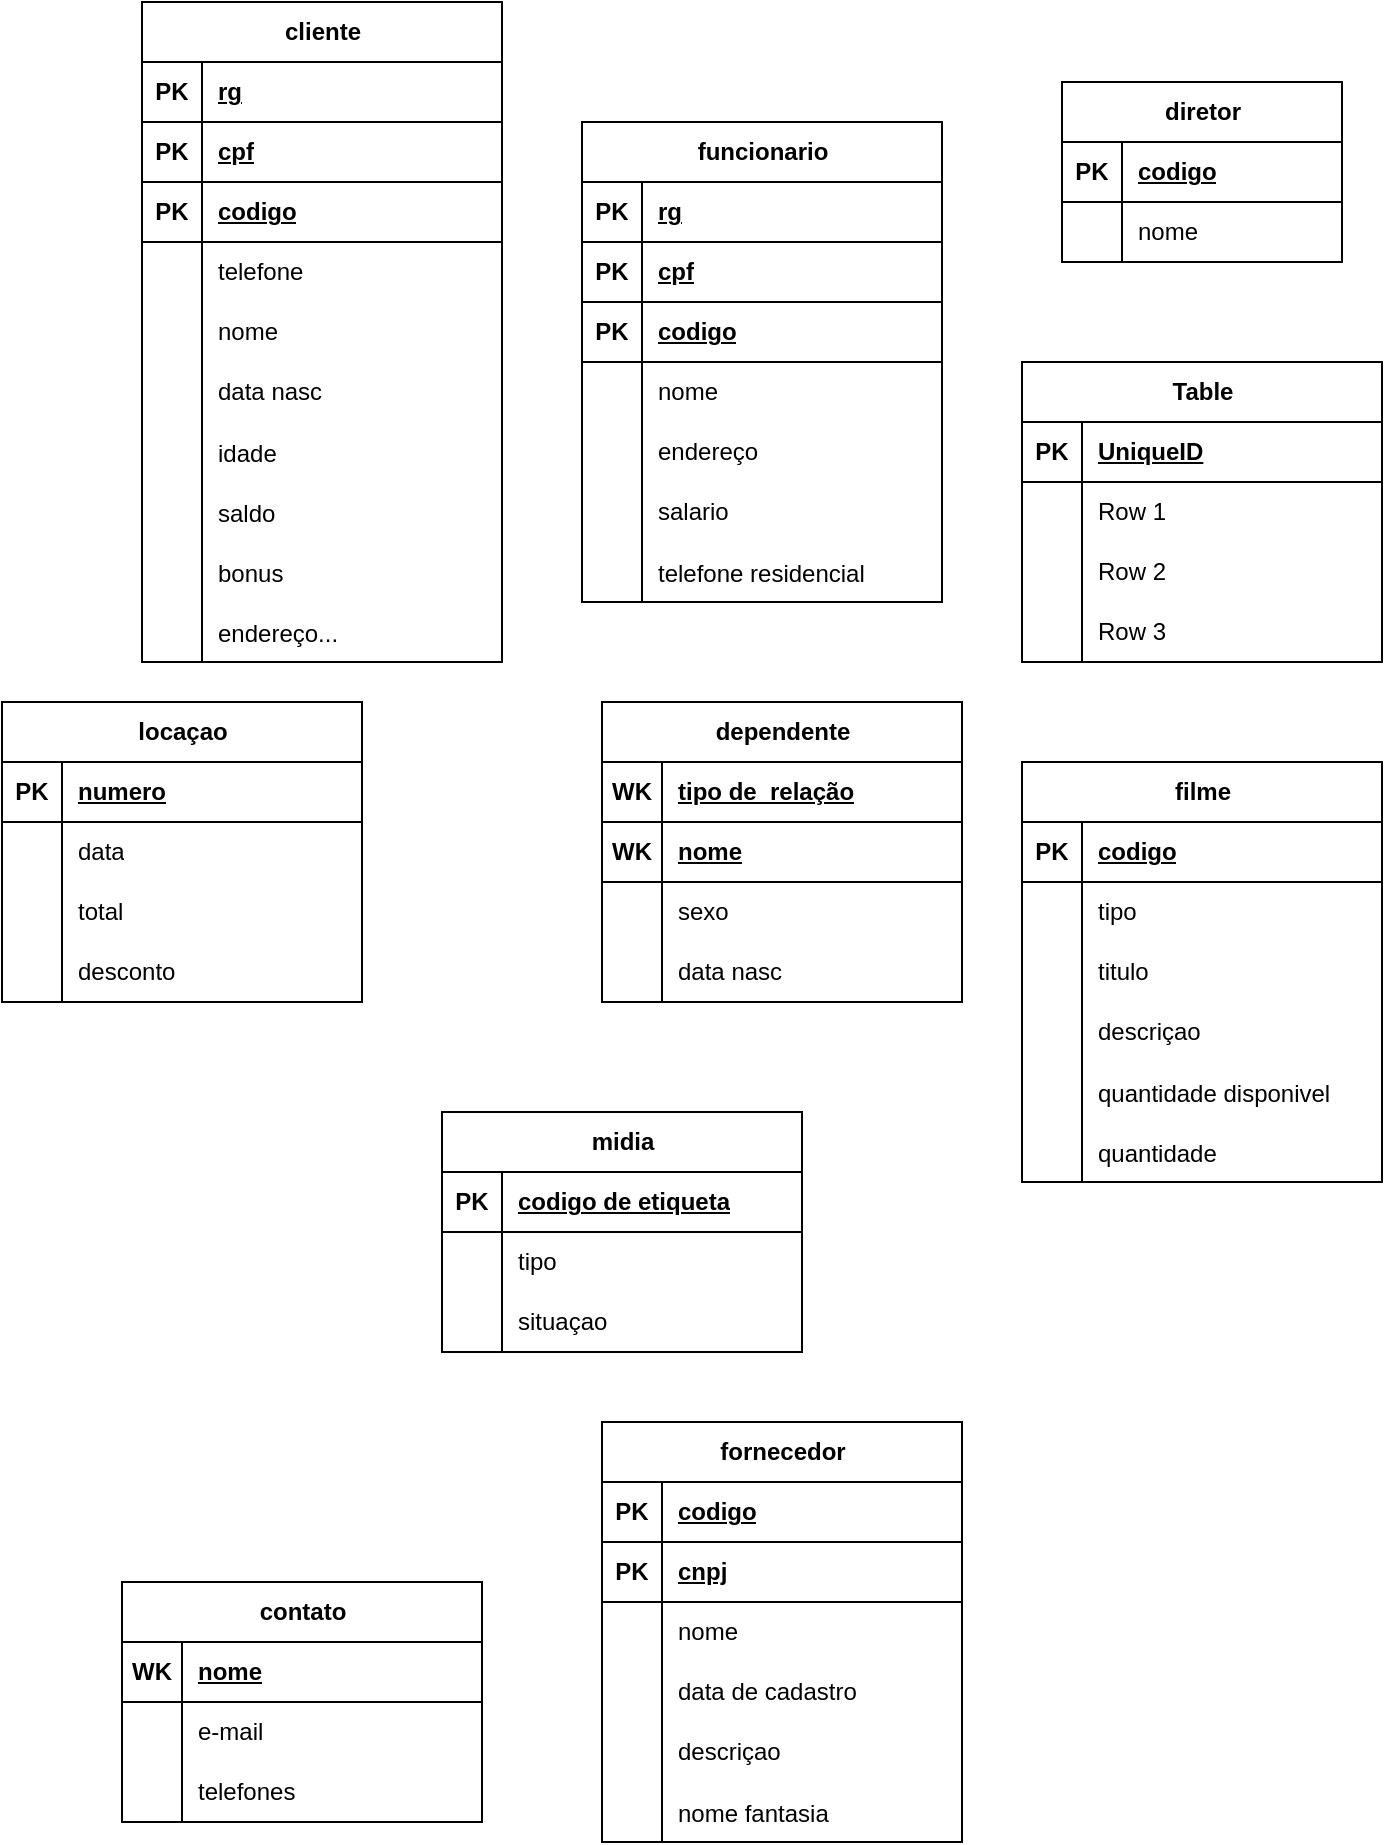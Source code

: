 <mxfile version="22.1.3" type="github">
  <diagram name="Página-1" id="WvEAQhH7m8Yq2kDxBtTd">
    <mxGraphModel dx="756" dy="455" grid="1" gridSize="10" guides="1" tooltips="1" connect="1" arrows="1" fold="1" page="1" pageScale="1" pageWidth="827" pageHeight="1169" math="0" shadow="0">
      <root>
        <mxCell id="0" />
        <mxCell id="1" parent="0" />
        <mxCell id="h92Wm3A6kgfOm-Ot5xg0-39" value="filme" style="shape=table;startSize=30;container=1;collapsible=1;childLayout=tableLayout;fixedRows=1;rowLines=0;fontStyle=1;align=center;resizeLast=1;html=1;rotation=0;" vertex="1" parent="1">
          <mxGeometry x="590" y="430" width="180" height="210" as="geometry" />
        </mxCell>
        <mxCell id="h92Wm3A6kgfOm-Ot5xg0-40" value="" style="shape=tableRow;horizontal=0;startSize=0;swimlaneHead=0;swimlaneBody=0;fillColor=none;collapsible=0;dropTarget=0;points=[[0,0.5],[1,0.5]];portConstraint=eastwest;top=0;left=0;right=0;bottom=1;" vertex="1" parent="h92Wm3A6kgfOm-Ot5xg0-39">
          <mxGeometry y="30" width="180" height="30" as="geometry" />
        </mxCell>
        <mxCell id="h92Wm3A6kgfOm-Ot5xg0-41" value="PK" style="shape=partialRectangle;connectable=0;fillColor=none;top=0;left=0;bottom=0;right=0;fontStyle=1;overflow=hidden;whiteSpace=wrap;html=1;" vertex="1" parent="h92Wm3A6kgfOm-Ot5xg0-40">
          <mxGeometry width="30" height="30" as="geometry">
            <mxRectangle width="30" height="30" as="alternateBounds" />
          </mxGeometry>
        </mxCell>
        <mxCell id="h92Wm3A6kgfOm-Ot5xg0-42" value="codigo" style="shape=partialRectangle;connectable=0;fillColor=none;top=0;left=0;bottom=0;right=0;align=left;spacingLeft=6;fontStyle=5;overflow=hidden;whiteSpace=wrap;html=1;" vertex="1" parent="h92Wm3A6kgfOm-Ot5xg0-40">
          <mxGeometry x="30" width="150" height="30" as="geometry">
            <mxRectangle width="150" height="30" as="alternateBounds" />
          </mxGeometry>
        </mxCell>
        <mxCell id="h92Wm3A6kgfOm-Ot5xg0-43" value="" style="shape=tableRow;horizontal=0;startSize=0;swimlaneHead=0;swimlaneBody=0;fillColor=none;collapsible=0;dropTarget=0;points=[[0,0.5],[1,0.5]];portConstraint=eastwest;top=0;left=0;right=0;bottom=0;" vertex="1" parent="h92Wm3A6kgfOm-Ot5xg0-39">
          <mxGeometry y="60" width="180" height="30" as="geometry" />
        </mxCell>
        <mxCell id="h92Wm3A6kgfOm-Ot5xg0-44" value="" style="shape=partialRectangle;connectable=0;fillColor=none;top=0;left=0;bottom=0;right=0;editable=1;overflow=hidden;whiteSpace=wrap;html=1;" vertex="1" parent="h92Wm3A6kgfOm-Ot5xg0-43">
          <mxGeometry width="30" height="30" as="geometry">
            <mxRectangle width="30" height="30" as="alternateBounds" />
          </mxGeometry>
        </mxCell>
        <mxCell id="h92Wm3A6kgfOm-Ot5xg0-45" value="tipo" style="shape=partialRectangle;connectable=0;fillColor=none;top=0;left=0;bottom=0;right=0;align=left;spacingLeft=6;overflow=hidden;whiteSpace=wrap;html=1;" vertex="1" parent="h92Wm3A6kgfOm-Ot5xg0-43">
          <mxGeometry x="30" width="150" height="30" as="geometry">
            <mxRectangle width="150" height="30" as="alternateBounds" />
          </mxGeometry>
        </mxCell>
        <mxCell id="h92Wm3A6kgfOm-Ot5xg0-46" value="" style="shape=tableRow;horizontal=0;startSize=0;swimlaneHead=0;swimlaneBody=0;fillColor=none;collapsible=0;dropTarget=0;points=[[0,0.5],[1,0.5]];portConstraint=eastwest;top=0;left=0;right=0;bottom=0;" vertex="1" parent="h92Wm3A6kgfOm-Ot5xg0-39">
          <mxGeometry y="90" width="180" height="30" as="geometry" />
        </mxCell>
        <mxCell id="h92Wm3A6kgfOm-Ot5xg0-47" value="" style="shape=partialRectangle;connectable=0;fillColor=none;top=0;left=0;bottom=0;right=0;editable=1;overflow=hidden;whiteSpace=wrap;html=1;" vertex="1" parent="h92Wm3A6kgfOm-Ot5xg0-46">
          <mxGeometry width="30" height="30" as="geometry">
            <mxRectangle width="30" height="30" as="alternateBounds" />
          </mxGeometry>
        </mxCell>
        <mxCell id="h92Wm3A6kgfOm-Ot5xg0-48" value="titulo" style="shape=partialRectangle;connectable=0;fillColor=none;top=0;left=0;bottom=0;right=0;align=left;spacingLeft=6;overflow=hidden;whiteSpace=wrap;html=1;" vertex="1" parent="h92Wm3A6kgfOm-Ot5xg0-46">
          <mxGeometry x="30" width="150" height="30" as="geometry">
            <mxRectangle width="150" height="30" as="alternateBounds" />
          </mxGeometry>
        </mxCell>
        <mxCell id="h92Wm3A6kgfOm-Ot5xg0-49" value="" style="shape=tableRow;horizontal=0;startSize=0;swimlaneHead=0;swimlaneBody=0;fillColor=none;collapsible=0;dropTarget=0;points=[[0,0.5],[1,0.5]];portConstraint=eastwest;top=0;left=0;right=0;bottom=0;" vertex="1" parent="h92Wm3A6kgfOm-Ot5xg0-39">
          <mxGeometry y="120" width="180" height="30" as="geometry" />
        </mxCell>
        <mxCell id="h92Wm3A6kgfOm-Ot5xg0-50" value="" style="shape=partialRectangle;connectable=0;fillColor=none;top=0;left=0;bottom=0;right=0;editable=1;overflow=hidden;whiteSpace=wrap;html=1;" vertex="1" parent="h92Wm3A6kgfOm-Ot5xg0-49">
          <mxGeometry width="30" height="30" as="geometry">
            <mxRectangle width="30" height="30" as="alternateBounds" />
          </mxGeometry>
        </mxCell>
        <mxCell id="h92Wm3A6kgfOm-Ot5xg0-51" value="descriçao" style="shape=partialRectangle;connectable=0;fillColor=none;top=0;left=0;bottom=0;right=0;align=left;spacingLeft=6;overflow=hidden;whiteSpace=wrap;html=1;" vertex="1" parent="h92Wm3A6kgfOm-Ot5xg0-49">
          <mxGeometry x="30" width="150" height="30" as="geometry">
            <mxRectangle width="150" height="30" as="alternateBounds" />
          </mxGeometry>
        </mxCell>
        <mxCell id="h92Wm3A6kgfOm-Ot5xg0-125" value="" style="shape=tableRow;horizontal=0;startSize=0;swimlaneHead=0;swimlaneBody=0;fillColor=none;collapsible=0;dropTarget=0;points=[[0,0.5],[1,0.5]];portConstraint=eastwest;top=0;left=0;right=0;bottom=0;" vertex="1" parent="h92Wm3A6kgfOm-Ot5xg0-39">
          <mxGeometry y="150" width="180" height="30" as="geometry" />
        </mxCell>
        <mxCell id="h92Wm3A6kgfOm-Ot5xg0-126" value="" style="shape=partialRectangle;connectable=0;fillColor=none;top=0;left=0;bottom=0;right=0;editable=1;overflow=hidden;" vertex="1" parent="h92Wm3A6kgfOm-Ot5xg0-125">
          <mxGeometry width="30" height="30" as="geometry">
            <mxRectangle width="30" height="30" as="alternateBounds" />
          </mxGeometry>
        </mxCell>
        <mxCell id="h92Wm3A6kgfOm-Ot5xg0-127" value="quantidade disponivel" style="shape=partialRectangle;connectable=0;fillColor=none;top=0;left=0;bottom=0;right=0;align=left;spacingLeft=6;overflow=hidden;" vertex="1" parent="h92Wm3A6kgfOm-Ot5xg0-125">
          <mxGeometry x="30" width="150" height="30" as="geometry">
            <mxRectangle width="150" height="30" as="alternateBounds" />
          </mxGeometry>
        </mxCell>
        <mxCell id="h92Wm3A6kgfOm-Ot5xg0-118" value="" style="shape=tableRow;horizontal=0;startSize=0;swimlaneHead=0;swimlaneBody=0;fillColor=none;collapsible=0;dropTarget=0;points=[[0,0.5],[1,0.5]];portConstraint=eastwest;top=0;left=0;right=0;bottom=0;" vertex="1" parent="h92Wm3A6kgfOm-Ot5xg0-39">
          <mxGeometry y="180" width="180" height="30" as="geometry" />
        </mxCell>
        <mxCell id="h92Wm3A6kgfOm-Ot5xg0-119" value="" style="shape=partialRectangle;connectable=0;fillColor=none;top=0;left=0;bottom=0;right=0;editable=1;overflow=hidden;" vertex="1" parent="h92Wm3A6kgfOm-Ot5xg0-118">
          <mxGeometry width="30" height="30" as="geometry">
            <mxRectangle width="30" height="30" as="alternateBounds" />
          </mxGeometry>
        </mxCell>
        <mxCell id="h92Wm3A6kgfOm-Ot5xg0-120" value="quantidade" style="shape=partialRectangle;connectable=0;fillColor=none;top=0;left=0;bottom=0;right=0;align=left;spacingLeft=6;overflow=hidden;" vertex="1" parent="h92Wm3A6kgfOm-Ot5xg0-118">
          <mxGeometry x="30" width="150" height="30" as="geometry">
            <mxRectangle width="150" height="30" as="alternateBounds" />
          </mxGeometry>
        </mxCell>
        <mxCell id="h92Wm3A6kgfOm-Ot5xg0-52" value="locaçao" style="shape=table;startSize=30;container=1;collapsible=1;childLayout=tableLayout;fixedRows=1;rowLines=0;fontStyle=1;align=center;resizeLast=1;html=1;" vertex="1" parent="1">
          <mxGeometry x="80" y="400" width="180" height="150" as="geometry" />
        </mxCell>
        <mxCell id="h92Wm3A6kgfOm-Ot5xg0-53" value="" style="shape=tableRow;horizontal=0;startSize=0;swimlaneHead=0;swimlaneBody=0;fillColor=none;collapsible=0;dropTarget=0;points=[[0,0.5],[1,0.5]];portConstraint=eastwest;top=0;left=0;right=0;bottom=1;" vertex="1" parent="h92Wm3A6kgfOm-Ot5xg0-52">
          <mxGeometry y="30" width="180" height="30" as="geometry" />
        </mxCell>
        <mxCell id="h92Wm3A6kgfOm-Ot5xg0-54" value="PK" style="shape=partialRectangle;connectable=0;fillColor=none;top=0;left=0;bottom=0;right=0;fontStyle=1;overflow=hidden;whiteSpace=wrap;html=1;" vertex="1" parent="h92Wm3A6kgfOm-Ot5xg0-53">
          <mxGeometry width="30" height="30" as="geometry">
            <mxRectangle width="30" height="30" as="alternateBounds" />
          </mxGeometry>
        </mxCell>
        <mxCell id="h92Wm3A6kgfOm-Ot5xg0-55" value="numero" style="shape=partialRectangle;connectable=0;fillColor=none;top=0;left=0;bottom=0;right=0;align=left;spacingLeft=6;fontStyle=5;overflow=hidden;whiteSpace=wrap;html=1;" vertex="1" parent="h92Wm3A6kgfOm-Ot5xg0-53">
          <mxGeometry x="30" width="150" height="30" as="geometry">
            <mxRectangle width="150" height="30" as="alternateBounds" />
          </mxGeometry>
        </mxCell>
        <mxCell id="h92Wm3A6kgfOm-Ot5xg0-56" value="" style="shape=tableRow;horizontal=0;startSize=0;swimlaneHead=0;swimlaneBody=0;fillColor=none;collapsible=0;dropTarget=0;points=[[0,0.5],[1,0.5]];portConstraint=eastwest;top=0;left=0;right=0;bottom=0;" vertex="1" parent="h92Wm3A6kgfOm-Ot5xg0-52">
          <mxGeometry y="60" width="180" height="30" as="geometry" />
        </mxCell>
        <mxCell id="h92Wm3A6kgfOm-Ot5xg0-57" value="" style="shape=partialRectangle;connectable=0;fillColor=none;top=0;left=0;bottom=0;right=0;editable=1;overflow=hidden;whiteSpace=wrap;html=1;" vertex="1" parent="h92Wm3A6kgfOm-Ot5xg0-56">
          <mxGeometry width="30" height="30" as="geometry">
            <mxRectangle width="30" height="30" as="alternateBounds" />
          </mxGeometry>
        </mxCell>
        <mxCell id="h92Wm3A6kgfOm-Ot5xg0-58" value="data" style="shape=partialRectangle;connectable=0;fillColor=none;top=0;left=0;bottom=0;right=0;align=left;spacingLeft=6;overflow=hidden;whiteSpace=wrap;html=1;" vertex="1" parent="h92Wm3A6kgfOm-Ot5xg0-56">
          <mxGeometry x="30" width="150" height="30" as="geometry">
            <mxRectangle width="150" height="30" as="alternateBounds" />
          </mxGeometry>
        </mxCell>
        <mxCell id="h92Wm3A6kgfOm-Ot5xg0-59" value="" style="shape=tableRow;horizontal=0;startSize=0;swimlaneHead=0;swimlaneBody=0;fillColor=none;collapsible=0;dropTarget=0;points=[[0,0.5],[1,0.5]];portConstraint=eastwest;top=0;left=0;right=0;bottom=0;" vertex="1" parent="h92Wm3A6kgfOm-Ot5xg0-52">
          <mxGeometry y="90" width="180" height="30" as="geometry" />
        </mxCell>
        <mxCell id="h92Wm3A6kgfOm-Ot5xg0-60" value="" style="shape=partialRectangle;connectable=0;fillColor=none;top=0;left=0;bottom=0;right=0;editable=1;overflow=hidden;whiteSpace=wrap;html=1;" vertex="1" parent="h92Wm3A6kgfOm-Ot5xg0-59">
          <mxGeometry width="30" height="30" as="geometry">
            <mxRectangle width="30" height="30" as="alternateBounds" />
          </mxGeometry>
        </mxCell>
        <mxCell id="h92Wm3A6kgfOm-Ot5xg0-61" value="total" style="shape=partialRectangle;connectable=0;fillColor=none;top=0;left=0;bottom=0;right=0;align=left;spacingLeft=6;overflow=hidden;whiteSpace=wrap;html=1;" vertex="1" parent="h92Wm3A6kgfOm-Ot5xg0-59">
          <mxGeometry x="30" width="150" height="30" as="geometry">
            <mxRectangle width="150" height="30" as="alternateBounds" />
          </mxGeometry>
        </mxCell>
        <mxCell id="h92Wm3A6kgfOm-Ot5xg0-62" value="" style="shape=tableRow;horizontal=0;startSize=0;swimlaneHead=0;swimlaneBody=0;fillColor=none;collapsible=0;dropTarget=0;points=[[0,0.5],[1,0.5]];portConstraint=eastwest;top=0;left=0;right=0;bottom=0;" vertex="1" parent="h92Wm3A6kgfOm-Ot5xg0-52">
          <mxGeometry y="120" width="180" height="30" as="geometry" />
        </mxCell>
        <mxCell id="h92Wm3A6kgfOm-Ot5xg0-63" value="" style="shape=partialRectangle;connectable=0;fillColor=none;top=0;left=0;bottom=0;right=0;editable=1;overflow=hidden;whiteSpace=wrap;html=1;" vertex="1" parent="h92Wm3A6kgfOm-Ot5xg0-62">
          <mxGeometry width="30" height="30" as="geometry">
            <mxRectangle width="30" height="30" as="alternateBounds" />
          </mxGeometry>
        </mxCell>
        <mxCell id="h92Wm3A6kgfOm-Ot5xg0-64" value="desconto" style="shape=partialRectangle;connectable=0;fillColor=none;top=0;left=0;bottom=0;right=0;align=left;spacingLeft=6;overflow=hidden;whiteSpace=wrap;html=1;" vertex="1" parent="h92Wm3A6kgfOm-Ot5xg0-62">
          <mxGeometry x="30" width="150" height="30" as="geometry">
            <mxRectangle width="150" height="30" as="alternateBounds" />
          </mxGeometry>
        </mxCell>
        <mxCell id="h92Wm3A6kgfOm-Ot5xg0-78" value="midia" style="shape=table;startSize=30;container=1;collapsible=1;childLayout=tableLayout;fixedRows=1;rowLines=0;fontStyle=1;align=center;resizeLast=1;html=1;" vertex="1" parent="1">
          <mxGeometry x="300" y="605" width="180" height="120" as="geometry" />
        </mxCell>
        <mxCell id="h92Wm3A6kgfOm-Ot5xg0-79" value="" style="shape=tableRow;horizontal=0;startSize=0;swimlaneHead=0;swimlaneBody=0;fillColor=none;collapsible=0;dropTarget=0;points=[[0,0.5],[1,0.5]];portConstraint=eastwest;top=0;left=0;right=0;bottom=1;" vertex="1" parent="h92Wm3A6kgfOm-Ot5xg0-78">
          <mxGeometry y="30" width="180" height="30" as="geometry" />
        </mxCell>
        <mxCell id="h92Wm3A6kgfOm-Ot5xg0-80" value="PK" style="shape=partialRectangle;connectable=0;fillColor=none;top=0;left=0;bottom=0;right=0;fontStyle=1;overflow=hidden;whiteSpace=wrap;html=1;" vertex="1" parent="h92Wm3A6kgfOm-Ot5xg0-79">
          <mxGeometry width="30" height="30" as="geometry">
            <mxRectangle width="30" height="30" as="alternateBounds" />
          </mxGeometry>
        </mxCell>
        <mxCell id="h92Wm3A6kgfOm-Ot5xg0-81" value="codigo de etiqueta" style="shape=partialRectangle;connectable=0;fillColor=none;top=0;left=0;bottom=0;right=0;align=left;spacingLeft=6;fontStyle=5;overflow=hidden;whiteSpace=wrap;html=1;" vertex="1" parent="h92Wm3A6kgfOm-Ot5xg0-79">
          <mxGeometry x="30" width="150" height="30" as="geometry">
            <mxRectangle width="150" height="30" as="alternateBounds" />
          </mxGeometry>
        </mxCell>
        <mxCell id="h92Wm3A6kgfOm-Ot5xg0-82" value="" style="shape=tableRow;horizontal=0;startSize=0;swimlaneHead=0;swimlaneBody=0;fillColor=none;collapsible=0;dropTarget=0;points=[[0,0.5],[1,0.5]];portConstraint=eastwest;top=0;left=0;right=0;bottom=0;" vertex="1" parent="h92Wm3A6kgfOm-Ot5xg0-78">
          <mxGeometry y="60" width="180" height="30" as="geometry" />
        </mxCell>
        <mxCell id="h92Wm3A6kgfOm-Ot5xg0-83" value="" style="shape=partialRectangle;connectable=0;fillColor=none;top=0;left=0;bottom=0;right=0;editable=1;overflow=hidden;whiteSpace=wrap;html=1;" vertex="1" parent="h92Wm3A6kgfOm-Ot5xg0-82">
          <mxGeometry width="30" height="30" as="geometry">
            <mxRectangle width="30" height="30" as="alternateBounds" />
          </mxGeometry>
        </mxCell>
        <mxCell id="h92Wm3A6kgfOm-Ot5xg0-84" value="tipo" style="shape=partialRectangle;connectable=0;fillColor=none;top=0;left=0;bottom=0;right=0;align=left;spacingLeft=6;overflow=hidden;whiteSpace=wrap;html=1;" vertex="1" parent="h92Wm3A6kgfOm-Ot5xg0-82">
          <mxGeometry x="30" width="150" height="30" as="geometry">
            <mxRectangle width="150" height="30" as="alternateBounds" />
          </mxGeometry>
        </mxCell>
        <mxCell id="h92Wm3A6kgfOm-Ot5xg0-85" value="" style="shape=tableRow;horizontal=0;startSize=0;swimlaneHead=0;swimlaneBody=0;fillColor=none;collapsible=0;dropTarget=0;points=[[0,0.5],[1,0.5]];portConstraint=eastwest;top=0;left=0;right=0;bottom=0;" vertex="1" parent="h92Wm3A6kgfOm-Ot5xg0-78">
          <mxGeometry y="90" width="180" height="30" as="geometry" />
        </mxCell>
        <mxCell id="h92Wm3A6kgfOm-Ot5xg0-86" value="" style="shape=partialRectangle;connectable=0;fillColor=none;top=0;left=0;bottom=0;right=0;editable=1;overflow=hidden;whiteSpace=wrap;html=1;" vertex="1" parent="h92Wm3A6kgfOm-Ot5xg0-85">
          <mxGeometry width="30" height="30" as="geometry">
            <mxRectangle width="30" height="30" as="alternateBounds" />
          </mxGeometry>
        </mxCell>
        <mxCell id="h92Wm3A6kgfOm-Ot5xg0-87" value="situaçao" style="shape=partialRectangle;connectable=0;fillColor=none;top=0;left=0;bottom=0;right=0;align=left;spacingLeft=6;overflow=hidden;whiteSpace=wrap;html=1;" vertex="1" parent="h92Wm3A6kgfOm-Ot5xg0-85">
          <mxGeometry x="30" width="150" height="30" as="geometry">
            <mxRectangle width="150" height="30" as="alternateBounds" />
          </mxGeometry>
        </mxCell>
        <mxCell id="h92Wm3A6kgfOm-Ot5xg0-65" value="diretor" style="shape=table;startSize=30;container=1;collapsible=1;childLayout=tableLayout;fixedRows=1;rowLines=0;fontStyle=1;align=center;resizeLast=1;html=1;" vertex="1" parent="1">
          <mxGeometry x="610" y="90" width="140" height="90" as="geometry" />
        </mxCell>
        <mxCell id="h92Wm3A6kgfOm-Ot5xg0-66" value="" style="shape=tableRow;horizontal=0;startSize=0;swimlaneHead=0;swimlaneBody=0;fillColor=none;collapsible=0;dropTarget=0;points=[[0,0.5],[1,0.5]];portConstraint=eastwest;top=0;left=0;right=0;bottom=1;" vertex="1" parent="h92Wm3A6kgfOm-Ot5xg0-65">
          <mxGeometry y="30" width="140" height="30" as="geometry" />
        </mxCell>
        <mxCell id="h92Wm3A6kgfOm-Ot5xg0-67" value="PK" style="shape=partialRectangle;connectable=0;fillColor=none;top=0;left=0;bottom=0;right=0;fontStyle=1;overflow=hidden;whiteSpace=wrap;html=1;" vertex="1" parent="h92Wm3A6kgfOm-Ot5xg0-66">
          <mxGeometry width="30" height="30" as="geometry">
            <mxRectangle width="30" height="30" as="alternateBounds" />
          </mxGeometry>
        </mxCell>
        <mxCell id="h92Wm3A6kgfOm-Ot5xg0-68" value="codigo" style="shape=partialRectangle;connectable=0;fillColor=none;top=0;left=0;bottom=0;right=0;align=left;spacingLeft=6;fontStyle=5;overflow=hidden;whiteSpace=wrap;html=1;" vertex="1" parent="h92Wm3A6kgfOm-Ot5xg0-66">
          <mxGeometry x="30" width="110" height="30" as="geometry">
            <mxRectangle width="110" height="30" as="alternateBounds" />
          </mxGeometry>
        </mxCell>
        <mxCell id="h92Wm3A6kgfOm-Ot5xg0-69" value="" style="shape=tableRow;horizontal=0;startSize=0;swimlaneHead=0;swimlaneBody=0;fillColor=none;collapsible=0;dropTarget=0;points=[[0,0.5],[1,0.5]];portConstraint=eastwest;top=0;left=0;right=0;bottom=0;" vertex="1" parent="h92Wm3A6kgfOm-Ot5xg0-65">
          <mxGeometry y="60" width="140" height="30" as="geometry" />
        </mxCell>
        <mxCell id="h92Wm3A6kgfOm-Ot5xg0-70" value="" style="shape=partialRectangle;connectable=0;fillColor=none;top=0;left=0;bottom=0;right=0;editable=1;overflow=hidden;whiteSpace=wrap;html=1;" vertex="1" parent="h92Wm3A6kgfOm-Ot5xg0-69">
          <mxGeometry width="30" height="30" as="geometry">
            <mxRectangle width="30" height="30" as="alternateBounds" />
          </mxGeometry>
        </mxCell>
        <mxCell id="h92Wm3A6kgfOm-Ot5xg0-71" value="nome" style="shape=partialRectangle;connectable=0;fillColor=none;top=0;left=0;bottom=0;right=0;align=left;spacingLeft=6;overflow=hidden;whiteSpace=wrap;html=1;" vertex="1" parent="h92Wm3A6kgfOm-Ot5xg0-69">
          <mxGeometry x="30" width="110" height="30" as="geometry">
            <mxRectangle width="110" height="30" as="alternateBounds" />
          </mxGeometry>
        </mxCell>
        <mxCell id="h92Wm3A6kgfOm-Ot5xg0-91" value="" style="shape=tableRow;horizontal=0;startSize=0;swimlaneHead=0;swimlaneBody=0;fillColor=none;collapsible=0;dropTarget=0;points=[[0,0.5],[1,0.5]];portConstraint=eastwest;top=0;left=0;right=0;bottom=0;" vertex="1" parent="1">
          <mxGeometry x="424" y="620" width="180" height="30" as="geometry" />
        </mxCell>
        <mxCell id="h92Wm3A6kgfOm-Ot5xg0-92" value="" style="shape=partialRectangle;connectable=0;fillColor=none;top=0;left=0;bottom=0;right=0;editable=1;overflow=hidden;whiteSpace=wrap;html=1;" vertex="1" parent="h92Wm3A6kgfOm-Ot5xg0-91">
          <mxGeometry width="30" height="30" as="geometry">
            <mxRectangle width="30" height="30" as="alternateBounds" />
          </mxGeometry>
        </mxCell>
        <mxCell id="h92Wm3A6kgfOm-Ot5xg0-94" value="" style="shape=tableRow;horizontal=0;startSize=0;swimlaneHead=0;swimlaneBody=0;fillColor=none;collapsible=0;dropTarget=0;points=[[0,0.5],[1,0.5]];portConstraint=eastwest;top=0;left=0;right=0;bottom=0;" vertex="1" parent="1">
          <mxGeometry x="400" y="660" width="180" height="30" as="geometry" />
        </mxCell>
        <mxCell id="h92Wm3A6kgfOm-Ot5xg0-111" value="" style="shape=tableRow;horizontal=0;startSize=0;swimlaneHead=0;swimlaneBody=0;fillColor=none;collapsible=0;dropTarget=0;points=[[0,0.5],[1,0.5]];portConstraint=eastwest;top=0;left=0;right=0;bottom=0;" vertex="1" parent="1">
          <mxGeometry x="390" y="650" width="180" height="30" as="geometry" />
        </mxCell>
        <mxCell id="h92Wm3A6kgfOm-Ot5xg0-128" value="cliente" style="shape=table;startSize=30;container=1;collapsible=1;childLayout=tableLayout;fixedRows=1;rowLines=0;fontStyle=1;align=center;resizeLast=1;html=1;" vertex="1" parent="1">
          <mxGeometry x="150" y="50" width="180" height="330" as="geometry" />
        </mxCell>
        <mxCell id="h92Wm3A6kgfOm-Ot5xg0-129" value="" style="shape=tableRow;horizontal=0;startSize=0;swimlaneHead=0;swimlaneBody=0;fillColor=none;collapsible=0;dropTarget=0;points=[[0,0.5],[1,0.5]];portConstraint=eastwest;top=0;left=0;right=0;bottom=1;" vertex="1" parent="h92Wm3A6kgfOm-Ot5xg0-128">
          <mxGeometry y="30" width="180" height="30" as="geometry" />
        </mxCell>
        <mxCell id="h92Wm3A6kgfOm-Ot5xg0-130" value="PK" style="shape=partialRectangle;connectable=0;fillColor=none;top=0;left=0;bottom=0;right=0;fontStyle=1;overflow=hidden;whiteSpace=wrap;html=1;" vertex="1" parent="h92Wm3A6kgfOm-Ot5xg0-129">
          <mxGeometry width="30" height="30" as="geometry">
            <mxRectangle width="30" height="30" as="alternateBounds" />
          </mxGeometry>
        </mxCell>
        <mxCell id="h92Wm3A6kgfOm-Ot5xg0-131" value="rg" style="shape=partialRectangle;connectable=0;fillColor=none;top=0;left=0;bottom=0;right=0;align=left;spacingLeft=6;fontStyle=5;overflow=hidden;whiteSpace=wrap;html=1;" vertex="1" parent="h92Wm3A6kgfOm-Ot5xg0-129">
          <mxGeometry x="30" width="150" height="30" as="geometry">
            <mxRectangle width="150" height="30" as="alternateBounds" />
          </mxGeometry>
        </mxCell>
        <mxCell id="h92Wm3A6kgfOm-Ot5xg0-142" value="" style="shape=tableRow;horizontal=0;startSize=0;swimlaneHead=0;swimlaneBody=0;fillColor=none;collapsible=0;dropTarget=0;points=[[0,0.5],[1,0.5]];portConstraint=eastwest;top=0;left=0;right=0;bottom=1;" vertex="1" parent="h92Wm3A6kgfOm-Ot5xg0-128">
          <mxGeometry y="60" width="180" height="30" as="geometry" />
        </mxCell>
        <mxCell id="h92Wm3A6kgfOm-Ot5xg0-143" value="PK" style="shape=partialRectangle;connectable=0;fillColor=none;top=0;left=0;bottom=0;right=0;fontStyle=1;overflow=hidden;whiteSpace=wrap;html=1;" vertex="1" parent="h92Wm3A6kgfOm-Ot5xg0-142">
          <mxGeometry width="30" height="30" as="geometry">
            <mxRectangle width="30" height="30" as="alternateBounds" />
          </mxGeometry>
        </mxCell>
        <mxCell id="h92Wm3A6kgfOm-Ot5xg0-144" value="cpf" style="shape=partialRectangle;connectable=0;fillColor=none;top=0;left=0;bottom=0;right=0;align=left;spacingLeft=6;fontStyle=5;overflow=hidden;whiteSpace=wrap;html=1;" vertex="1" parent="h92Wm3A6kgfOm-Ot5xg0-142">
          <mxGeometry x="30" width="150" height="30" as="geometry">
            <mxRectangle width="150" height="30" as="alternateBounds" />
          </mxGeometry>
        </mxCell>
        <mxCell id="h92Wm3A6kgfOm-Ot5xg0-146" value="" style="shape=tableRow;horizontal=0;startSize=0;swimlaneHead=0;swimlaneBody=0;fillColor=none;collapsible=0;dropTarget=0;points=[[0,0.5],[1,0.5]];portConstraint=eastwest;top=0;left=0;right=0;bottom=1;" vertex="1" parent="h92Wm3A6kgfOm-Ot5xg0-128">
          <mxGeometry y="90" width="180" height="30" as="geometry" />
        </mxCell>
        <mxCell id="h92Wm3A6kgfOm-Ot5xg0-147" value="PK" style="shape=partialRectangle;connectable=0;fillColor=none;top=0;left=0;bottom=0;right=0;fontStyle=1;overflow=hidden;whiteSpace=wrap;html=1;" vertex="1" parent="h92Wm3A6kgfOm-Ot5xg0-146">
          <mxGeometry width="30" height="30" as="geometry">
            <mxRectangle width="30" height="30" as="alternateBounds" />
          </mxGeometry>
        </mxCell>
        <mxCell id="h92Wm3A6kgfOm-Ot5xg0-148" value="codigo" style="shape=partialRectangle;connectable=0;fillColor=none;top=0;left=0;bottom=0;right=0;align=left;spacingLeft=6;fontStyle=5;overflow=hidden;whiteSpace=wrap;html=1;" vertex="1" parent="h92Wm3A6kgfOm-Ot5xg0-146">
          <mxGeometry x="30" width="150" height="30" as="geometry">
            <mxRectangle width="150" height="30" as="alternateBounds" />
          </mxGeometry>
        </mxCell>
        <mxCell id="h92Wm3A6kgfOm-Ot5xg0-132" value="" style="shape=tableRow;horizontal=0;startSize=0;swimlaneHead=0;swimlaneBody=0;fillColor=none;collapsible=0;dropTarget=0;points=[[0,0.5],[1,0.5]];portConstraint=eastwest;top=0;left=0;right=0;bottom=0;" vertex="1" parent="h92Wm3A6kgfOm-Ot5xg0-128">
          <mxGeometry y="120" width="180" height="30" as="geometry" />
        </mxCell>
        <mxCell id="h92Wm3A6kgfOm-Ot5xg0-133" value="" style="shape=partialRectangle;connectable=0;fillColor=none;top=0;left=0;bottom=0;right=0;editable=1;overflow=hidden;whiteSpace=wrap;html=1;" vertex="1" parent="h92Wm3A6kgfOm-Ot5xg0-132">
          <mxGeometry width="30" height="30" as="geometry">
            <mxRectangle width="30" height="30" as="alternateBounds" />
          </mxGeometry>
        </mxCell>
        <mxCell id="h92Wm3A6kgfOm-Ot5xg0-134" value="telefone" style="shape=partialRectangle;connectable=0;fillColor=none;top=0;left=0;bottom=0;right=0;align=left;spacingLeft=6;overflow=hidden;whiteSpace=wrap;html=1;" vertex="1" parent="h92Wm3A6kgfOm-Ot5xg0-132">
          <mxGeometry x="30" width="150" height="30" as="geometry">
            <mxRectangle width="150" height="30" as="alternateBounds" />
          </mxGeometry>
        </mxCell>
        <mxCell id="h92Wm3A6kgfOm-Ot5xg0-135" value="" style="shape=tableRow;horizontal=0;startSize=0;swimlaneHead=0;swimlaneBody=0;fillColor=none;collapsible=0;dropTarget=0;points=[[0,0.5],[1,0.5]];portConstraint=eastwest;top=0;left=0;right=0;bottom=0;" vertex="1" parent="h92Wm3A6kgfOm-Ot5xg0-128">
          <mxGeometry y="150" width="180" height="30" as="geometry" />
        </mxCell>
        <mxCell id="h92Wm3A6kgfOm-Ot5xg0-136" value="" style="shape=partialRectangle;connectable=0;fillColor=none;top=0;left=0;bottom=0;right=0;editable=1;overflow=hidden;whiteSpace=wrap;html=1;" vertex="1" parent="h92Wm3A6kgfOm-Ot5xg0-135">
          <mxGeometry width="30" height="30" as="geometry">
            <mxRectangle width="30" height="30" as="alternateBounds" />
          </mxGeometry>
        </mxCell>
        <mxCell id="h92Wm3A6kgfOm-Ot5xg0-137" value="nome" style="shape=partialRectangle;connectable=0;fillColor=none;top=0;left=0;bottom=0;right=0;align=left;spacingLeft=6;overflow=hidden;whiteSpace=wrap;html=1;" vertex="1" parent="h92Wm3A6kgfOm-Ot5xg0-135">
          <mxGeometry x="30" width="150" height="30" as="geometry">
            <mxRectangle width="150" height="30" as="alternateBounds" />
          </mxGeometry>
        </mxCell>
        <mxCell id="h92Wm3A6kgfOm-Ot5xg0-138" value="" style="shape=tableRow;horizontal=0;startSize=0;swimlaneHead=0;swimlaneBody=0;fillColor=none;collapsible=0;dropTarget=0;points=[[0,0.5],[1,0.5]];portConstraint=eastwest;top=0;left=0;right=0;bottom=0;" vertex="1" parent="h92Wm3A6kgfOm-Ot5xg0-128">
          <mxGeometry y="180" width="180" height="30" as="geometry" />
        </mxCell>
        <mxCell id="h92Wm3A6kgfOm-Ot5xg0-139" value="" style="shape=partialRectangle;connectable=0;fillColor=none;top=0;left=0;bottom=0;right=0;editable=1;overflow=hidden;whiteSpace=wrap;html=1;" vertex="1" parent="h92Wm3A6kgfOm-Ot5xg0-138">
          <mxGeometry width="30" height="30" as="geometry">
            <mxRectangle width="30" height="30" as="alternateBounds" />
          </mxGeometry>
        </mxCell>
        <mxCell id="h92Wm3A6kgfOm-Ot5xg0-140" value="data nasc" style="shape=partialRectangle;connectable=0;fillColor=none;top=0;left=0;bottom=0;right=0;align=left;spacingLeft=6;overflow=hidden;whiteSpace=wrap;html=1;" vertex="1" parent="h92Wm3A6kgfOm-Ot5xg0-138">
          <mxGeometry x="30" width="150" height="30" as="geometry">
            <mxRectangle width="150" height="30" as="alternateBounds" />
          </mxGeometry>
        </mxCell>
        <mxCell id="h92Wm3A6kgfOm-Ot5xg0-150" value="" style="shape=tableRow;horizontal=0;startSize=0;swimlaneHead=0;swimlaneBody=0;fillColor=none;collapsible=0;dropTarget=0;points=[[0,0.5],[1,0.5]];portConstraint=eastwest;top=0;left=0;right=0;bottom=0;" vertex="1" parent="h92Wm3A6kgfOm-Ot5xg0-128">
          <mxGeometry y="210" width="180" height="30" as="geometry" />
        </mxCell>
        <mxCell id="h92Wm3A6kgfOm-Ot5xg0-151" value="" style="shape=partialRectangle;connectable=0;fillColor=none;top=0;left=0;bottom=0;right=0;editable=1;overflow=hidden;" vertex="1" parent="h92Wm3A6kgfOm-Ot5xg0-150">
          <mxGeometry width="30" height="30" as="geometry">
            <mxRectangle width="30" height="30" as="alternateBounds" />
          </mxGeometry>
        </mxCell>
        <mxCell id="h92Wm3A6kgfOm-Ot5xg0-152" value="idade" style="shape=partialRectangle;connectable=0;fillColor=none;top=0;left=0;bottom=0;right=0;align=left;spacingLeft=6;overflow=hidden;" vertex="1" parent="h92Wm3A6kgfOm-Ot5xg0-150">
          <mxGeometry x="30" width="150" height="30" as="geometry">
            <mxRectangle width="150" height="30" as="alternateBounds" />
          </mxGeometry>
        </mxCell>
        <mxCell id="h92Wm3A6kgfOm-Ot5xg0-158" value="" style="shape=tableRow;horizontal=0;startSize=0;swimlaneHead=0;swimlaneBody=0;fillColor=none;collapsible=0;dropTarget=0;points=[[0,0.5],[1,0.5]];portConstraint=eastwest;top=0;left=0;right=0;bottom=0;" vertex="1" parent="h92Wm3A6kgfOm-Ot5xg0-128">
          <mxGeometry y="240" width="180" height="30" as="geometry" />
        </mxCell>
        <mxCell id="h92Wm3A6kgfOm-Ot5xg0-159" value="" style="shape=partialRectangle;connectable=0;fillColor=none;top=0;left=0;bottom=0;right=0;editable=1;overflow=hidden;" vertex="1" parent="h92Wm3A6kgfOm-Ot5xg0-158">
          <mxGeometry width="30" height="30" as="geometry">
            <mxRectangle width="30" height="30" as="alternateBounds" />
          </mxGeometry>
        </mxCell>
        <mxCell id="h92Wm3A6kgfOm-Ot5xg0-160" value="saldo" style="shape=partialRectangle;connectable=0;fillColor=none;top=0;left=0;bottom=0;right=0;align=left;spacingLeft=6;overflow=hidden;" vertex="1" parent="h92Wm3A6kgfOm-Ot5xg0-158">
          <mxGeometry x="30" width="150" height="30" as="geometry">
            <mxRectangle width="150" height="30" as="alternateBounds" />
          </mxGeometry>
        </mxCell>
        <mxCell id="h92Wm3A6kgfOm-Ot5xg0-154" value="" style="shape=tableRow;horizontal=0;startSize=0;swimlaneHead=0;swimlaneBody=0;fillColor=none;collapsible=0;dropTarget=0;points=[[0,0.5],[1,0.5]];portConstraint=eastwest;top=0;left=0;right=0;bottom=0;" vertex="1" parent="h92Wm3A6kgfOm-Ot5xg0-128">
          <mxGeometry y="270" width="180" height="30" as="geometry" />
        </mxCell>
        <mxCell id="h92Wm3A6kgfOm-Ot5xg0-155" value="" style="shape=partialRectangle;connectable=0;fillColor=none;top=0;left=0;bottom=0;right=0;editable=1;overflow=hidden;" vertex="1" parent="h92Wm3A6kgfOm-Ot5xg0-154">
          <mxGeometry width="30" height="30" as="geometry">
            <mxRectangle width="30" height="30" as="alternateBounds" />
          </mxGeometry>
        </mxCell>
        <mxCell id="h92Wm3A6kgfOm-Ot5xg0-156" value="bonus" style="shape=partialRectangle;connectable=0;fillColor=none;top=0;left=0;bottom=0;right=0;align=left;spacingLeft=6;overflow=hidden;" vertex="1" parent="h92Wm3A6kgfOm-Ot5xg0-154">
          <mxGeometry x="30" width="150" height="30" as="geometry">
            <mxRectangle width="150" height="30" as="alternateBounds" />
          </mxGeometry>
        </mxCell>
        <mxCell id="h92Wm3A6kgfOm-Ot5xg0-162" value="" style="shape=tableRow;horizontal=0;startSize=0;swimlaneHead=0;swimlaneBody=0;fillColor=none;collapsible=0;dropTarget=0;points=[[0,0.5],[1,0.5]];portConstraint=eastwest;top=0;left=0;right=0;bottom=0;" vertex="1" parent="h92Wm3A6kgfOm-Ot5xg0-128">
          <mxGeometry y="300" width="180" height="30" as="geometry" />
        </mxCell>
        <mxCell id="h92Wm3A6kgfOm-Ot5xg0-163" value="" style="shape=partialRectangle;connectable=0;fillColor=none;top=0;left=0;bottom=0;right=0;editable=1;overflow=hidden;" vertex="1" parent="h92Wm3A6kgfOm-Ot5xg0-162">
          <mxGeometry width="30" height="30" as="geometry">
            <mxRectangle width="30" height="30" as="alternateBounds" />
          </mxGeometry>
        </mxCell>
        <mxCell id="h92Wm3A6kgfOm-Ot5xg0-164" value="endereço..." style="shape=partialRectangle;connectable=0;fillColor=none;top=0;left=0;bottom=0;right=0;align=left;spacingLeft=6;overflow=hidden;" vertex="1" parent="h92Wm3A6kgfOm-Ot5xg0-162">
          <mxGeometry x="30" width="150" height="30" as="geometry">
            <mxRectangle width="150" height="30" as="alternateBounds" />
          </mxGeometry>
        </mxCell>
        <mxCell id="h92Wm3A6kgfOm-Ot5xg0-255" value="dependente" style="shape=table;startSize=30;container=1;collapsible=1;childLayout=tableLayout;fixedRows=1;rowLines=0;fontStyle=1;align=center;resizeLast=1;html=1;" vertex="1" parent="1">
          <mxGeometry x="380" y="400" width="180" height="150" as="geometry" />
        </mxCell>
        <mxCell id="h92Wm3A6kgfOm-Ot5xg0-256" value="" style="shape=tableRow;horizontal=0;startSize=0;swimlaneHead=0;swimlaneBody=0;fillColor=none;collapsible=0;dropTarget=0;points=[[0,0.5],[1,0.5]];portConstraint=eastwest;top=0;left=0;right=0;bottom=1;" vertex="1" parent="h92Wm3A6kgfOm-Ot5xg0-255">
          <mxGeometry y="30" width="180" height="30" as="geometry" />
        </mxCell>
        <mxCell id="h92Wm3A6kgfOm-Ot5xg0-257" value="WK" style="shape=partialRectangle;connectable=0;fillColor=none;top=0;left=0;bottom=0;right=0;fontStyle=1;overflow=hidden;whiteSpace=wrap;html=1;" vertex="1" parent="h92Wm3A6kgfOm-Ot5xg0-256">
          <mxGeometry width="30" height="30" as="geometry">
            <mxRectangle width="30" height="30" as="alternateBounds" />
          </mxGeometry>
        </mxCell>
        <mxCell id="h92Wm3A6kgfOm-Ot5xg0-258" value="tipo de&amp;nbsp; relação" style="shape=partialRectangle;connectable=0;fillColor=none;top=0;left=0;bottom=0;right=0;align=left;spacingLeft=6;fontStyle=5;overflow=hidden;whiteSpace=wrap;html=1;" vertex="1" parent="h92Wm3A6kgfOm-Ot5xg0-256">
          <mxGeometry x="30" width="150" height="30" as="geometry">
            <mxRectangle width="150" height="30" as="alternateBounds" />
          </mxGeometry>
        </mxCell>
        <mxCell id="h92Wm3A6kgfOm-Ot5xg0-269" value="" style="shape=tableRow;horizontal=0;startSize=0;swimlaneHead=0;swimlaneBody=0;fillColor=none;collapsible=0;dropTarget=0;points=[[0,0.5],[1,0.5]];portConstraint=eastwest;top=0;left=0;right=0;bottom=1;" vertex="1" parent="h92Wm3A6kgfOm-Ot5xg0-255">
          <mxGeometry y="60" width="180" height="30" as="geometry" />
        </mxCell>
        <mxCell id="h92Wm3A6kgfOm-Ot5xg0-270" value="WK" style="shape=partialRectangle;connectable=0;fillColor=none;top=0;left=0;bottom=0;right=0;fontStyle=1;overflow=hidden;whiteSpace=wrap;html=1;" vertex="1" parent="h92Wm3A6kgfOm-Ot5xg0-269">
          <mxGeometry width="30" height="30" as="geometry">
            <mxRectangle width="30" height="30" as="alternateBounds" />
          </mxGeometry>
        </mxCell>
        <mxCell id="h92Wm3A6kgfOm-Ot5xg0-271" value="nome" style="shape=partialRectangle;connectable=0;fillColor=none;top=0;left=0;bottom=0;right=0;align=left;spacingLeft=6;fontStyle=5;overflow=hidden;whiteSpace=wrap;html=1;" vertex="1" parent="h92Wm3A6kgfOm-Ot5xg0-269">
          <mxGeometry x="30" width="150" height="30" as="geometry">
            <mxRectangle width="150" height="30" as="alternateBounds" />
          </mxGeometry>
        </mxCell>
        <mxCell id="h92Wm3A6kgfOm-Ot5xg0-259" value="" style="shape=tableRow;horizontal=0;startSize=0;swimlaneHead=0;swimlaneBody=0;fillColor=none;collapsible=0;dropTarget=0;points=[[0,0.5],[1,0.5]];portConstraint=eastwest;top=0;left=0;right=0;bottom=0;" vertex="1" parent="h92Wm3A6kgfOm-Ot5xg0-255">
          <mxGeometry y="90" width="180" height="30" as="geometry" />
        </mxCell>
        <mxCell id="h92Wm3A6kgfOm-Ot5xg0-260" value="" style="shape=partialRectangle;connectable=0;fillColor=none;top=0;left=0;bottom=0;right=0;editable=1;overflow=hidden;whiteSpace=wrap;html=1;" vertex="1" parent="h92Wm3A6kgfOm-Ot5xg0-259">
          <mxGeometry width="30" height="30" as="geometry">
            <mxRectangle width="30" height="30" as="alternateBounds" />
          </mxGeometry>
        </mxCell>
        <mxCell id="h92Wm3A6kgfOm-Ot5xg0-261" value="sexo" style="shape=partialRectangle;connectable=0;fillColor=none;top=0;left=0;bottom=0;right=0;align=left;spacingLeft=6;overflow=hidden;whiteSpace=wrap;html=1;" vertex="1" parent="h92Wm3A6kgfOm-Ot5xg0-259">
          <mxGeometry x="30" width="150" height="30" as="geometry">
            <mxRectangle width="150" height="30" as="alternateBounds" />
          </mxGeometry>
        </mxCell>
        <mxCell id="h92Wm3A6kgfOm-Ot5xg0-262" value="" style="shape=tableRow;horizontal=0;startSize=0;swimlaneHead=0;swimlaneBody=0;fillColor=none;collapsible=0;dropTarget=0;points=[[0,0.5],[1,0.5]];portConstraint=eastwest;top=0;left=0;right=0;bottom=0;" vertex="1" parent="h92Wm3A6kgfOm-Ot5xg0-255">
          <mxGeometry y="120" width="180" height="30" as="geometry" />
        </mxCell>
        <mxCell id="h92Wm3A6kgfOm-Ot5xg0-263" value="" style="shape=partialRectangle;connectable=0;fillColor=none;top=0;left=0;bottom=0;right=0;editable=1;overflow=hidden;whiteSpace=wrap;html=1;" vertex="1" parent="h92Wm3A6kgfOm-Ot5xg0-262">
          <mxGeometry width="30" height="30" as="geometry">
            <mxRectangle width="30" height="30" as="alternateBounds" />
          </mxGeometry>
        </mxCell>
        <mxCell id="h92Wm3A6kgfOm-Ot5xg0-264" value="data nasc" style="shape=partialRectangle;connectable=0;fillColor=none;top=0;left=0;bottom=0;right=0;align=left;spacingLeft=6;overflow=hidden;whiteSpace=wrap;html=1;" vertex="1" parent="h92Wm3A6kgfOm-Ot5xg0-262">
          <mxGeometry x="30" width="150" height="30" as="geometry">
            <mxRectangle width="150" height="30" as="alternateBounds" />
          </mxGeometry>
        </mxCell>
        <mxCell id="h92Wm3A6kgfOm-Ot5xg0-272" value="funcionario" style="shape=table;startSize=30;container=1;collapsible=1;childLayout=tableLayout;fixedRows=1;rowLines=0;fontStyle=1;align=center;resizeLast=1;html=1;" vertex="1" parent="1">
          <mxGeometry x="370" y="110" width="180" height="240" as="geometry" />
        </mxCell>
        <mxCell id="h92Wm3A6kgfOm-Ot5xg0-273" value="" style="shape=tableRow;horizontal=0;startSize=0;swimlaneHead=0;swimlaneBody=0;fillColor=none;collapsible=0;dropTarget=0;points=[[0,0.5],[1,0.5]];portConstraint=eastwest;top=0;left=0;right=0;bottom=1;" vertex="1" parent="h92Wm3A6kgfOm-Ot5xg0-272">
          <mxGeometry y="30" width="180" height="30" as="geometry" />
        </mxCell>
        <mxCell id="h92Wm3A6kgfOm-Ot5xg0-274" value="PK" style="shape=partialRectangle;connectable=0;fillColor=none;top=0;left=0;bottom=0;right=0;fontStyle=1;overflow=hidden;whiteSpace=wrap;html=1;" vertex="1" parent="h92Wm3A6kgfOm-Ot5xg0-273">
          <mxGeometry width="30" height="30" as="geometry">
            <mxRectangle width="30" height="30" as="alternateBounds" />
          </mxGeometry>
        </mxCell>
        <mxCell id="h92Wm3A6kgfOm-Ot5xg0-275" value="rg" style="shape=partialRectangle;connectable=0;fillColor=none;top=0;left=0;bottom=0;right=0;align=left;spacingLeft=6;fontStyle=5;overflow=hidden;whiteSpace=wrap;html=1;" vertex="1" parent="h92Wm3A6kgfOm-Ot5xg0-273">
          <mxGeometry x="30" width="150" height="30" as="geometry">
            <mxRectangle width="150" height="30" as="alternateBounds" />
          </mxGeometry>
        </mxCell>
        <mxCell id="h92Wm3A6kgfOm-Ot5xg0-316" value="" style="shape=tableRow;horizontal=0;startSize=0;swimlaneHead=0;swimlaneBody=0;fillColor=none;collapsible=0;dropTarget=0;points=[[0,0.5],[1,0.5]];portConstraint=eastwest;top=0;left=0;right=0;bottom=1;" vertex="1" parent="h92Wm3A6kgfOm-Ot5xg0-272">
          <mxGeometry y="60" width="180" height="30" as="geometry" />
        </mxCell>
        <mxCell id="h92Wm3A6kgfOm-Ot5xg0-317" value="PK" style="shape=partialRectangle;connectable=0;fillColor=none;top=0;left=0;bottom=0;right=0;fontStyle=1;overflow=hidden;whiteSpace=wrap;html=1;" vertex="1" parent="h92Wm3A6kgfOm-Ot5xg0-316">
          <mxGeometry width="30" height="30" as="geometry">
            <mxRectangle width="30" height="30" as="alternateBounds" />
          </mxGeometry>
        </mxCell>
        <mxCell id="h92Wm3A6kgfOm-Ot5xg0-318" value="cpf" style="shape=partialRectangle;connectable=0;fillColor=none;top=0;left=0;bottom=0;right=0;align=left;spacingLeft=6;fontStyle=5;overflow=hidden;whiteSpace=wrap;html=1;" vertex="1" parent="h92Wm3A6kgfOm-Ot5xg0-316">
          <mxGeometry x="30" width="150" height="30" as="geometry">
            <mxRectangle width="150" height="30" as="alternateBounds" />
          </mxGeometry>
        </mxCell>
        <mxCell id="h92Wm3A6kgfOm-Ot5xg0-320" value="" style="shape=tableRow;horizontal=0;startSize=0;swimlaneHead=0;swimlaneBody=0;fillColor=none;collapsible=0;dropTarget=0;points=[[0,0.5],[1,0.5]];portConstraint=eastwest;top=0;left=0;right=0;bottom=1;" vertex="1" parent="h92Wm3A6kgfOm-Ot5xg0-272">
          <mxGeometry y="90" width="180" height="30" as="geometry" />
        </mxCell>
        <mxCell id="h92Wm3A6kgfOm-Ot5xg0-321" value="PK" style="shape=partialRectangle;connectable=0;fillColor=none;top=0;left=0;bottom=0;right=0;fontStyle=1;overflow=hidden;whiteSpace=wrap;html=1;" vertex="1" parent="h92Wm3A6kgfOm-Ot5xg0-320">
          <mxGeometry width="30" height="30" as="geometry">
            <mxRectangle width="30" height="30" as="alternateBounds" />
          </mxGeometry>
        </mxCell>
        <mxCell id="h92Wm3A6kgfOm-Ot5xg0-322" value="codigo" style="shape=partialRectangle;connectable=0;fillColor=none;top=0;left=0;bottom=0;right=0;align=left;spacingLeft=6;fontStyle=5;overflow=hidden;whiteSpace=wrap;html=1;" vertex="1" parent="h92Wm3A6kgfOm-Ot5xg0-320">
          <mxGeometry x="30" width="150" height="30" as="geometry">
            <mxRectangle width="150" height="30" as="alternateBounds" />
          </mxGeometry>
        </mxCell>
        <mxCell id="h92Wm3A6kgfOm-Ot5xg0-276" value="" style="shape=tableRow;horizontal=0;startSize=0;swimlaneHead=0;swimlaneBody=0;fillColor=none;collapsible=0;dropTarget=0;points=[[0,0.5],[1,0.5]];portConstraint=eastwest;top=0;left=0;right=0;bottom=0;" vertex="1" parent="h92Wm3A6kgfOm-Ot5xg0-272">
          <mxGeometry y="120" width="180" height="30" as="geometry" />
        </mxCell>
        <mxCell id="h92Wm3A6kgfOm-Ot5xg0-277" value="" style="shape=partialRectangle;connectable=0;fillColor=none;top=0;left=0;bottom=0;right=0;editable=1;overflow=hidden;whiteSpace=wrap;html=1;" vertex="1" parent="h92Wm3A6kgfOm-Ot5xg0-276">
          <mxGeometry width="30" height="30" as="geometry">
            <mxRectangle width="30" height="30" as="alternateBounds" />
          </mxGeometry>
        </mxCell>
        <mxCell id="h92Wm3A6kgfOm-Ot5xg0-278" value="nome" style="shape=partialRectangle;connectable=0;fillColor=none;top=0;left=0;bottom=0;right=0;align=left;spacingLeft=6;overflow=hidden;whiteSpace=wrap;html=1;" vertex="1" parent="h92Wm3A6kgfOm-Ot5xg0-276">
          <mxGeometry x="30" width="150" height="30" as="geometry">
            <mxRectangle width="150" height="30" as="alternateBounds" />
          </mxGeometry>
        </mxCell>
        <mxCell id="h92Wm3A6kgfOm-Ot5xg0-279" value="" style="shape=tableRow;horizontal=0;startSize=0;swimlaneHead=0;swimlaneBody=0;fillColor=none;collapsible=0;dropTarget=0;points=[[0,0.5],[1,0.5]];portConstraint=eastwest;top=0;left=0;right=0;bottom=0;" vertex="1" parent="h92Wm3A6kgfOm-Ot5xg0-272">
          <mxGeometry y="150" width="180" height="30" as="geometry" />
        </mxCell>
        <mxCell id="h92Wm3A6kgfOm-Ot5xg0-280" value="" style="shape=partialRectangle;connectable=0;fillColor=none;top=0;left=0;bottom=0;right=0;editable=1;overflow=hidden;whiteSpace=wrap;html=1;" vertex="1" parent="h92Wm3A6kgfOm-Ot5xg0-279">
          <mxGeometry width="30" height="30" as="geometry">
            <mxRectangle width="30" height="30" as="alternateBounds" />
          </mxGeometry>
        </mxCell>
        <mxCell id="h92Wm3A6kgfOm-Ot5xg0-281" value="endereço" style="shape=partialRectangle;connectable=0;fillColor=none;top=0;left=0;bottom=0;right=0;align=left;spacingLeft=6;overflow=hidden;whiteSpace=wrap;html=1;" vertex="1" parent="h92Wm3A6kgfOm-Ot5xg0-279">
          <mxGeometry x="30" width="150" height="30" as="geometry">
            <mxRectangle width="150" height="30" as="alternateBounds" />
          </mxGeometry>
        </mxCell>
        <mxCell id="h92Wm3A6kgfOm-Ot5xg0-282" value="" style="shape=tableRow;horizontal=0;startSize=0;swimlaneHead=0;swimlaneBody=0;fillColor=none;collapsible=0;dropTarget=0;points=[[0,0.5],[1,0.5]];portConstraint=eastwest;top=0;left=0;right=0;bottom=0;" vertex="1" parent="h92Wm3A6kgfOm-Ot5xg0-272">
          <mxGeometry y="180" width="180" height="30" as="geometry" />
        </mxCell>
        <mxCell id="h92Wm3A6kgfOm-Ot5xg0-283" value="" style="shape=partialRectangle;connectable=0;fillColor=none;top=0;left=0;bottom=0;right=0;editable=1;overflow=hidden;whiteSpace=wrap;html=1;" vertex="1" parent="h92Wm3A6kgfOm-Ot5xg0-282">
          <mxGeometry width="30" height="30" as="geometry">
            <mxRectangle width="30" height="30" as="alternateBounds" />
          </mxGeometry>
        </mxCell>
        <mxCell id="h92Wm3A6kgfOm-Ot5xg0-284" value="salario" style="shape=partialRectangle;connectable=0;fillColor=none;top=0;left=0;bottom=0;right=0;align=left;spacingLeft=6;overflow=hidden;whiteSpace=wrap;html=1;" vertex="1" parent="h92Wm3A6kgfOm-Ot5xg0-282">
          <mxGeometry x="30" width="150" height="30" as="geometry">
            <mxRectangle width="150" height="30" as="alternateBounds" />
          </mxGeometry>
        </mxCell>
        <mxCell id="h92Wm3A6kgfOm-Ot5xg0-324" value="" style="shape=tableRow;horizontal=0;startSize=0;swimlaneHead=0;swimlaneBody=0;fillColor=none;collapsible=0;dropTarget=0;points=[[0,0.5],[1,0.5]];portConstraint=eastwest;top=0;left=0;right=0;bottom=0;" vertex="1" parent="h92Wm3A6kgfOm-Ot5xg0-272">
          <mxGeometry y="210" width="180" height="30" as="geometry" />
        </mxCell>
        <mxCell id="h92Wm3A6kgfOm-Ot5xg0-325" value="" style="shape=partialRectangle;connectable=0;fillColor=none;top=0;left=0;bottom=0;right=0;editable=1;overflow=hidden;" vertex="1" parent="h92Wm3A6kgfOm-Ot5xg0-324">
          <mxGeometry width="30" height="30" as="geometry">
            <mxRectangle width="30" height="30" as="alternateBounds" />
          </mxGeometry>
        </mxCell>
        <mxCell id="h92Wm3A6kgfOm-Ot5xg0-326" value="telefone residencial" style="shape=partialRectangle;connectable=0;fillColor=none;top=0;left=0;bottom=0;right=0;align=left;spacingLeft=6;overflow=hidden;" vertex="1" parent="h92Wm3A6kgfOm-Ot5xg0-324">
          <mxGeometry x="30" width="150" height="30" as="geometry">
            <mxRectangle width="150" height="30" as="alternateBounds" />
          </mxGeometry>
        </mxCell>
        <mxCell id="h92Wm3A6kgfOm-Ot5xg0-285" value="Table" style="shape=table;startSize=30;container=1;collapsible=1;childLayout=tableLayout;fixedRows=1;rowLines=0;fontStyle=1;align=center;resizeLast=1;html=1;" vertex="1" parent="1">
          <mxGeometry x="590" y="230" width="180" height="150" as="geometry" />
        </mxCell>
        <mxCell id="h92Wm3A6kgfOm-Ot5xg0-286" value="" style="shape=tableRow;horizontal=0;startSize=0;swimlaneHead=0;swimlaneBody=0;fillColor=none;collapsible=0;dropTarget=0;points=[[0,0.5],[1,0.5]];portConstraint=eastwest;top=0;left=0;right=0;bottom=1;" vertex="1" parent="h92Wm3A6kgfOm-Ot5xg0-285">
          <mxGeometry y="30" width="180" height="30" as="geometry" />
        </mxCell>
        <mxCell id="h92Wm3A6kgfOm-Ot5xg0-287" value="PK" style="shape=partialRectangle;connectable=0;fillColor=none;top=0;left=0;bottom=0;right=0;fontStyle=1;overflow=hidden;whiteSpace=wrap;html=1;" vertex="1" parent="h92Wm3A6kgfOm-Ot5xg0-286">
          <mxGeometry width="30" height="30" as="geometry">
            <mxRectangle width="30" height="30" as="alternateBounds" />
          </mxGeometry>
        </mxCell>
        <mxCell id="h92Wm3A6kgfOm-Ot5xg0-288" value="UniqueID" style="shape=partialRectangle;connectable=0;fillColor=none;top=0;left=0;bottom=0;right=0;align=left;spacingLeft=6;fontStyle=5;overflow=hidden;whiteSpace=wrap;html=1;" vertex="1" parent="h92Wm3A6kgfOm-Ot5xg0-286">
          <mxGeometry x="30" width="150" height="30" as="geometry">
            <mxRectangle width="150" height="30" as="alternateBounds" />
          </mxGeometry>
        </mxCell>
        <mxCell id="h92Wm3A6kgfOm-Ot5xg0-289" value="" style="shape=tableRow;horizontal=0;startSize=0;swimlaneHead=0;swimlaneBody=0;fillColor=none;collapsible=0;dropTarget=0;points=[[0,0.5],[1,0.5]];portConstraint=eastwest;top=0;left=0;right=0;bottom=0;" vertex="1" parent="h92Wm3A6kgfOm-Ot5xg0-285">
          <mxGeometry y="60" width="180" height="30" as="geometry" />
        </mxCell>
        <mxCell id="h92Wm3A6kgfOm-Ot5xg0-290" value="" style="shape=partialRectangle;connectable=0;fillColor=none;top=0;left=0;bottom=0;right=0;editable=1;overflow=hidden;whiteSpace=wrap;html=1;" vertex="1" parent="h92Wm3A6kgfOm-Ot5xg0-289">
          <mxGeometry width="30" height="30" as="geometry">
            <mxRectangle width="30" height="30" as="alternateBounds" />
          </mxGeometry>
        </mxCell>
        <mxCell id="h92Wm3A6kgfOm-Ot5xg0-291" value="Row 1" style="shape=partialRectangle;connectable=0;fillColor=none;top=0;left=0;bottom=0;right=0;align=left;spacingLeft=6;overflow=hidden;whiteSpace=wrap;html=1;" vertex="1" parent="h92Wm3A6kgfOm-Ot5xg0-289">
          <mxGeometry x="30" width="150" height="30" as="geometry">
            <mxRectangle width="150" height="30" as="alternateBounds" />
          </mxGeometry>
        </mxCell>
        <mxCell id="h92Wm3A6kgfOm-Ot5xg0-292" value="" style="shape=tableRow;horizontal=0;startSize=0;swimlaneHead=0;swimlaneBody=0;fillColor=none;collapsible=0;dropTarget=0;points=[[0,0.5],[1,0.5]];portConstraint=eastwest;top=0;left=0;right=0;bottom=0;" vertex="1" parent="h92Wm3A6kgfOm-Ot5xg0-285">
          <mxGeometry y="90" width="180" height="30" as="geometry" />
        </mxCell>
        <mxCell id="h92Wm3A6kgfOm-Ot5xg0-293" value="" style="shape=partialRectangle;connectable=0;fillColor=none;top=0;left=0;bottom=0;right=0;editable=1;overflow=hidden;whiteSpace=wrap;html=1;" vertex="1" parent="h92Wm3A6kgfOm-Ot5xg0-292">
          <mxGeometry width="30" height="30" as="geometry">
            <mxRectangle width="30" height="30" as="alternateBounds" />
          </mxGeometry>
        </mxCell>
        <mxCell id="h92Wm3A6kgfOm-Ot5xg0-294" value="Row 2" style="shape=partialRectangle;connectable=0;fillColor=none;top=0;left=0;bottom=0;right=0;align=left;spacingLeft=6;overflow=hidden;whiteSpace=wrap;html=1;" vertex="1" parent="h92Wm3A6kgfOm-Ot5xg0-292">
          <mxGeometry x="30" width="150" height="30" as="geometry">
            <mxRectangle width="150" height="30" as="alternateBounds" />
          </mxGeometry>
        </mxCell>
        <mxCell id="h92Wm3A6kgfOm-Ot5xg0-295" value="" style="shape=tableRow;horizontal=0;startSize=0;swimlaneHead=0;swimlaneBody=0;fillColor=none;collapsible=0;dropTarget=0;points=[[0,0.5],[1,0.5]];portConstraint=eastwest;top=0;left=0;right=0;bottom=0;" vertex="1" parent="h92Wm3A6kgfOm-Ot5xg0-285">
          <mxGeometry y="120" width="180" height="30" as="geometry" />
        </mxCell>
        <mxCell id="h92Wm3A6kgfOm-Ot5xg0-296" value="" style="shape=partialRectangle;connectable=0;fillColor=none;top=0;left=0;bottom=0;right=0;editable=1;overflow=hidden;whiteSpace=wrap;html=1;" vertex="1" parent="h92Wm3A6kgfOm-Ot5xg0-295">
          <mxGeometry width="30" height="30" as="geometry">
            <mxRectangle width="30" height="30" as="alternateBounds" />
          </mxGeometry>
        </mxCell>
        <mxCell id="h92Wm3A6kgfOm-Ot5xg0-297" value="Row 3" style="shape=partialRectangle;connectable=0;fillColor=none;top=0;left=0;bottom=0;right=0;align=left;spacingLeft=6;overflow=hidden;whiteSpace=wrap;html=1;" vertex="1" parent="h92Wm3A6kgfOm-Ot5xg0-295">
          <mxGeometry x="30" width="150" height="30" as="geometry">
            <mxRectangle width="150" height="30" as="alternateBounds" />
          </mxGeometry>
        </mxCell>
        <mxCell id="h92Wm3A6kgfOm-Ot5xg0-327" value="fornecedor" style="shape=table;startSize=30;container=1;collapsible=1;childLayout=tableLayout;fixedRows=1;rowLines=0;fontStyle=1;align=center;resizeLast=1;html=1;" vertex="1" parent="1">
          <mxGeometry x="380" y="760" width="180" height="210" as="geometry" />
        </mxCell>
        <mxCell id="h92Wm3A6kgfOm-Ot5xg0-328" value="" style="shape=tableRow;horizontal=0;startSize=0;swimlaneHead=0;swimlaneBody=0;fillColor=none;collapsible=0;dropTarget=0;points=[[0,0.5],[1,0.5]];portConstraint=eastwest;top=0;left=0;right=0;bottom=1;" vertex="1" parent="h92Wm3A6kgfOm-Ot5xg0-327">
          <mxGeometry y="30" width="180" height="30" as="geometry" />
        </mxCell>
        <mxCell id="h92Wm3A6kgfOm-Ot5xg0-329" value="PK" style="shape=partialRectangle;connectable=0;fillColor=none;top=0;left=0;bottom=0;right=0;fontStyle=1;overflow=hidden;whiteSpace=wrap;html=1;" vertex="1" parent="h92Wm3A6kgfOm-Ot5xg0-328">
          <mxGeometry width="30" height="30" as="geometry">
            <mxRectangle width="30" height="30" as="alternateBounds" />
          </mxGeometry>
        </mxCell>
        <mxCell id="h92Wm3A6kgfOm-Ot5xg0-330" value="codigo" style="shape=partialRectangle;connectable=0;fillColor=none;top=0;left=0;bottom=0;right=0;align=left;spacingLeft=6;fontStyle=5;overflow=hidden;whiteSpace=wrap;html=1;" vertex="1" parent="h92Wm3A6kgfOm-Ot5xg0-328">
          <mxGeometry x="30" width="150" height="30" as="geometry">
            <mxRectangle width="150" height="30" as="alternateBounds" />
          </mxGeometry>
        </mxCell>
        <mxCell id="h92Wm3A6kgfOm-Ot5xg0-341" value="" style="shape=tableRow;horizontal=0;startSize=0;swimlaneHead=0;swimlaneBody=0;fillColor=none;collapsible=0;dropTarget=0;points=[[0,0.5],[1,0.5]];portConstraint=eastwest;top=0;left=0;right=0;bottom=1;" vertex="1" parent="h92Wm3A6kgfOm-Ot5xg0-327">
          <mxGeometry y="60" width="180" height="30" as="geometry" />
        </mxCell>
        <mxCell id="h92Wm3A6kgfOm-Ot5xg0-342" value="PK" style="shape=partialRectangle;connectable=0;fillColor=none;top=0;left=0;bottom=0;right=0;fontStyle=1;overflow=hidden;whiteSpace=wrap;html=1;" vertex="1" parent="h92Wm3A6kgfOm-Ot5xg0-341">
          <mxGeometry width="30" height="30" as="geometry">
            <mxRectangle width="30" height="30" as="alternateBounds" />
          </mxGeometry>
        </mxCell>
        <mxCell id="h92Wm3A6kgfOm-Ot5xg0-343" value="cnpj" style="shape=partialRectangle;connectable=0;fillColor=none;top=0;left=0;bottom=0;right=0;align=left;spacingLeft=6;fontStyle=5;overflow=hidden;whiteSpace=wrap;html=1;" vertex="1" parent="h92Wm3A6kgfOm-Ot5xg0-341">
          <mxGeometry x="30" width="150" height="30" as="geometry">
            <mxRectangle width="150" height="30" as="alternateBounds" />
          </mxGeometry>
        </mxCell>
        <mxCell id="h92Wm3A6kgfOm-Ot5xg0-331" value="" style="shape=tableRow;horizontal=0;startSize=0;swimlaneHead=0;swimlaneBody=0;fillColor=none;collapsible=0;dropTarget=0;points=[[0,0.5],[1,0.5]];portConstraint=eastwest;top=0;left=0;right=0;bottom=0;" vertex="1" parent="h92Wm3A6kgfOm-Ot5xg0-327">
          <mxGeometry y="90" width="180" height="30" as="geometry" />
        </mxCell>
        <mxCell id="h92Wm3A6kgfOm-Ot5xg0-332" value="" style="shape=partialRectangle;connectable=0;fillColor=none;top=0;left=0;bottom=0;right=0;editable=1;overflow=hidden;whiteSpace=wrap;html=1;" vertex="1" parent="h92Wm3A6kgfOm-Ot5xg0-331">
          <mxGeometry width="30" height="30" as="geometry">
            <mxRectangle width="30" height="30" as="alternateBounds" />
          </mxGeometry>
        </mxCell>
        <mxCell id="h92Wm3A6kgfOm-Ot5xg0-333" value="nome" style="shape=partialRectangle;connectable=0;fillColor=none;top=0;left=0;bottom=0;right=0;align=left;spacingLeft=6;overflow=hidden;whiteSpace=wrap;html=1;" vertex="1" parent="h92Wm3A6kgfOm-Ot5xg0-331">
          <mxGeometry x="30" width="150" height="30" as="geometry">
            <mxRectangle width="150" height="30" as="alternateBounds" />
          </mxGeometry>
        </mxCell>
        <mxCell id="h92Wm3A6kgfOm-Ot5xg0-334" value="" style="shape=tableRow;horizontal=0;startSize=0;swimlaneHead=0;swimlaneBody=0;fillColor=none;collapsible=0;dropTarget=0;points=[[0,0.5],[1,0.5]];portConstraint=eastwest;top=0;left=0;right=0;bottom=0;" vertex="1" parent="h92Wm3A6kgfOm-Ot5xg0-327">
          <mxGeometry y="120" width="180" height="30" as="geometry" />
        </mxCell>
        <mxCell id="h92Wm3A6kgfOm-Ot5xg0-335" value="" style="shape=partialRectangle;connectable=0;fillColor=none;top=0;left=0;bottom=0;right=0;editable=1;overflow=hidden;whiteSpace=wrap;html=1;" vertex="1" parent="h92Wm3A6kgfOm-Ot5xg0-334">
          <mxGeometry width="30" height="30" as="geometry">
            <mxRectangle width="30" height="30" as="alternateBounds" />
          </mxGeometry>
        </mxCell>
        <mxCell id="h92Wm3A6kgfOm-Ot5xg0-336" value="data de cadastro" style="shape=partialRectangle;connectable=0;fillColor=none;top=0;left=0;bottom=0;right=0;align=left;spacingLeft=6;overflow=hidden;whiteSpace=wrap;html=1;" vertex="1" parent="h92Wm3A6kgfOm-Ot5xg0-334">
          <mxGeometry x="30" width="150" height="30" as="geometry">
            <mxRectangle width="150" height="30" as="alternateBounds" />
          </mxGeometry>
        </mxCell>
        <mxCell id="h92Wm3A6kgfOm-Ot5xg0-337" value="" style="shape=tableRow;horizontal=0;startSize=0;swimlaneHead=0;swimlaneBody=0;fillColor=none;collapsible=0;dropTarget=0;points=[[0,0.5],[1,0.5]];portConstraint=eastwest;top=0;left=0;right=0;bottom=0;" vertex="1" parent="h92Wm3A6kgfOm-Ot5xg0-327">
          <mxGeometry y="150" width="180" height="30" as="geometry" />
        </mxCell>
        <mxCell id="h92Wm3A6kgfOm-Ot5xg0-338" value="" style="shape=partialRectangle;connectable=0;fillColor=none;top=0;left=0;bottom=0;right=0;editable=1;overflow=hidden;whiteSpace=wrap;html=1;" vertex="1" parent="h92Wm3A6kgfOm-Ot5xg0-337">
          <mxGeometry width="30" height="30" as="geometry">
            <mxRectangle width="30" height="30" as="alternateBounds" />
          </mxGeometry>
        </mxCell>
        <mxCell id="h92Wm3A6kgfOm-Ot5xg0-339" value="descriçao" style="shape=partialRectangle;connectable=0;fillColor=none;top=0;left=0;bottom=0;right=0;align=left;spacingLeft=6;overflow=hidden;whiteSpace=wrap;html=1;" vertex="1" parent="h92Wm3A6kgfOm-Ot5xg0-337">
          <mxGeometry x="30" width="150" height="30" as="geometry">
            <mxRectangle width="150" height="30" as="alternateBounds" />
          </mxGeometry>
        </mxCell>
        <mxCell id="h92Wm3A6kgfOm-Ot5xg0-345" value="" style="shape=tableRow;horizontal=0;startSize=0;swimlaneHead=0;swimlaneBody=0;fillColor=none;collapsible=0;dropTarget=0;points=[[0,0.5],[1,0.5]];portConstraint=eastwest;top=0;left=0;right=0;bottom=0;" vertex="1" parent="h92Wm3A6kgfOm-Ot5xg0-327">
          <mxGeometry y="180" width="180" height="30" as="geometry" />
        </mxCell>
        <mxCell id="h92Wm3A6kgfOm-Ot5xg0-346" value="" style="shape=partialRectangle;connectable=0;fillColor=none;top=0;left=0;bottom=0;right=0;editable=1;overflow=hidden;" vertex="1" parent="h92Wm3A6kgfOm-Ot5xg0-345">
          <mxGeometry width="30" height="30" as="geometry">
            <mxRectangle width="30" height="30" as="alternateBounds" />
          </mxGeometry>
        </mxCell>
        <mxCell id="h92Wm3A6kgfOm-Ot5xg0-347" value="nome fantasia" style="shape=partialRectangle;connectable=0;fillColor=none;top=0;left=0;bottom=0;right=0;align=left;spacingLeft=6;overflow=hidden;" vertex="1" parent="h92Wm3A6kgfOm-Ot5xg0-345">
          <mxGeometry x="30" width="150" height="30" as="geometry">
            <mxRectangle width="150" height="30" as="alternateBounds" />
          </mxGeometry>
        </mxCell>
        <mxCell id="h92Wm3A6kgfOm-Ot5xg0-348" value="contato" style="shape=table;startSize=30;container=1;collapsible=1;childLayout=tableLayout;fixedRows=1;rowLines=0;fontStyle=1;align=center;resizeLast=1;html=1;" vertex="1" parent="1">
          <mxGeometry x="140" y="840" width="180" height="120" as="geometry" />
        </mxCell>
        <mxCell id="h92Wm3A6kgfOm-Ot5xg0-349" value="" style="shape=tableRow;horizontal=0;startSize=0;swimlaneHead=0;swimlaneBody=0;fillColor=none;collapsible=0;dropTarget=0;points=[[0,0.5],[1,0.5]];portConstraint=eastwest;top=0;left=0;right=0;bottom=1;" vertex="1" parent="h92Wm3A6kgfOm-Ot5xg0-348">
          <mxGeometry y="30" width="180" height="30" as="geometry" />
        </mxCell>
        <mxCell id="h92Wm3A6kgfOm-Ot5xg0-350" value="WK" style="shape=partialRectangle;connectable=0;fillColor=none;top=0;left=0;bottom=0;right=0;fontStyle=1;overflow=hidden;whiteSpace=wrap;html=1;" vertex="1" parent="h92Wm3A6kgfOm-Ot5xg0-349">
          <mxGeometry width="30" height="30" as="geometry">
            <mxRectangle width="30" height="30" as="alternateBounds" />
          </mxGeometry>
        </mxCell>
        <mxCell id="h92Wm3A6kgfOm-Ot5xg0-351" value="nome" style="shape=partialRectangle;connectable=0;fillColor=none;top=0;left=0;bottom=0;right=0;align=left;spacingLeft=6;fontStyle=5;overflow=hidden;whiteSpace=wrap;html=1;" vertex="1" parent="h92Wm3A6kgfOm-Ot5xg0-349">
          <mxGeometry x="30" width="150" height="30" as="geometry">
            <mxRectangle width="150" height="30" as="alternateBounds" />
          </mxGeometry>
        </mxCell>
        <mxCell id="h92Wm3A6kgfOm-Ot5xg0-352" value="" style="shape=tableRow;horizontal=0;startSize=0;swimlaneHead=0;swimlaneBody=0;fillColor=none;collapsible=0;dropTarget=0;points=[[0,0.5],[1,0.5]];portConstraint=eastwest;top=0;left=0;right=0;bottom=0;" vertex="1" parent="h92Wm3A6kgfOm-Ot5xg0-348">
          <mxGeometry y="60" width="180" height="30" as="geometry" />
        </mxCell>
        <mxCell id="h92Wm3A6kgfOm-Ot5xg0-353" value="" style="shape=partialRectangle;connectable=0;fillColor=none;top=0;left=0;bottom=0;right=0;editable=1;overflow=hidden;whiteSpace=wrap;html=1;" vertex="1" parent="h92Wm3A6kgfOm-Ot5xg0-352">
          <mxGeometry width="30" height="30" as="geometry">
            <mxRectangle width="30" height="30" as="alternateBounds" />
          </mxGeometry>
        </mxCell>
        <mxCell id="h92Wm3A6kgfOm-Ot5xg0-354" value="e-mail" style="shape=partialRectangle;connectable=0;fillColor=none;top=0;left=0;bottom=0;right=0;align=left;spacingLeft=6;overflow=hidden;whiteSpace=wrap;html=1;" vertex="1" parent="h92Wm3A6kgfOm-Ot5xg0-352">
          <mxGeometry x="30" width="150" height="30" as="geometry">
            <mxRectangle width="150" height="30" as="alternateBounds" />
          </mxGeometry>
        </mxCell>
        <mxCell id="h92Wm3A6kgfOm-Ot5xg0-355" value="" style="shape=tableRow;horizontal=0;startSize=0;swimlaneHead=0;swimlaneBody=0;fillColor=none;collapsible=0;dropTarget=0;points=[[0,0.5],[1,0.5]];portConstraint=eastwest;top=0;left=0;right=0;bottom=0;" vertex="1" parent="h92Wm3A6kgfOm-Ot5xg0-348">
          <mxGeometry y="90" width="180" height="30" as="geometry" />
        </mxCell>
        <mxCell id="h92Wm3A6kgfOm-Ot5xg0-356" value="" style="shape=partialRectangle;connectable=0;fillColor=none;top=0;left=0;bottom=0;right=0;editable=1;overflow=hidden;whiteSpace=wrap;html=1;" vertex="1" parent="h92Wm3A6kgfOm-Ot5xg0-355">
          <mxGeometry width="30" height="30" as="geometry">
            <mxRectangle width="30" height="30" as="alternateBounds" />
          </mxGeometry>
        </mxCell>
        <mxCell id="h92Wm3A6kgfOm-Ot5xg0-357" value="telefones" style="shape=partialRectangle;connectable=0;fillColor=none;top=0;left=0;bottom=0;right=0;align=left;spacingLeft=6;overflow=hidden;whiteSpace=wrap;html=1;" vertex="1" parent="h92Wm3A6kgfOm-Ot5xg0-355">
          <mxGeometry x="30" width="150" height="30" as="geometry">
            <mxRectangle width="150" height="30" as="alternateBounds" />
          </mxGeometry>
        </mxCell>
      </root>
    </mxGraphModel>
  </diagram>
</mxfile>
